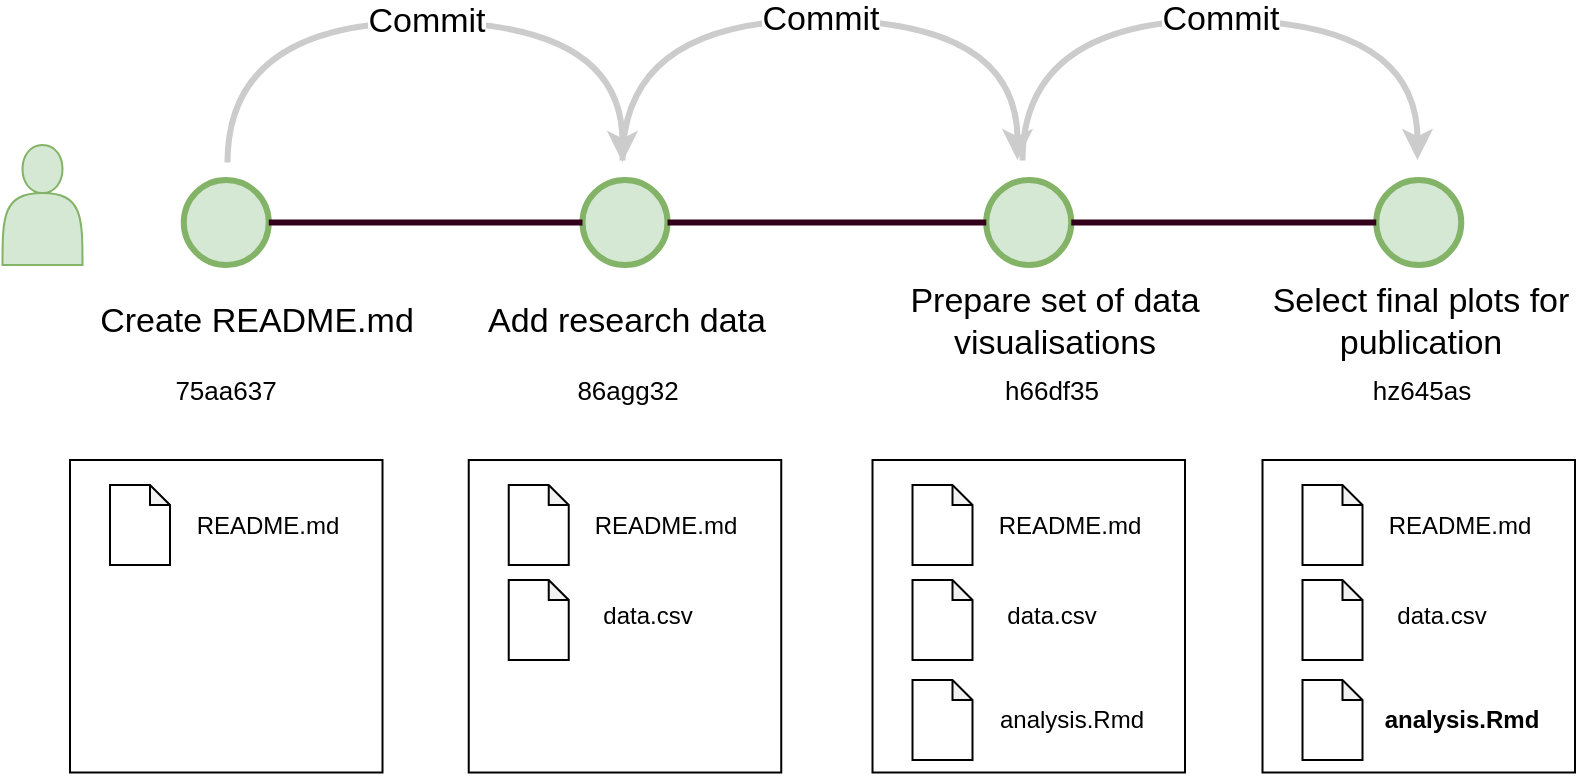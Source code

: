 <mxfile version="16.6.4" type="github">
  <diagram id="gvoLgG6yTeL6SVcAh0r7" name="Page-1">
    <mxGraphModel dx="1426" dy="751" grid="1" gridSize="10" guides="1" tooltips="1" connect="1" arrows="1" fold="1" page="1" pageScale="1" pageWidth="850" pageHeight="1100" math="0" shadow="0">
      <root>
        <mxCell id="0" />
        <mxCell id="1" parent="0" />
        <mxCell id="ydx5_YGaMMB3H7FObDQQ-2" value="" style="shape=actor;whiteSpace=wrap;html=1;fillColor=#d5e8d4;strokeColor=#82b366;" vertex="1" parent="1">
          <mxGeometry x="15.25" y="172.5" width="40" height="60" as="geometry" />
        </mxCell>
        <mxCell id="ydx5_YGaMMB3H7FObDQQ-3" value="" style="whiteSpace=wrap;html=1;aspect=fixed;" vertex="1" parent="1">
          <mxGeometry x="49" y="330" width="156.25" height="156.25" as="geometry" />
        </mxCell>
        <mxCell id="ydx5_YGaMMB3H7FObDQQ-5" value="" style="shape=note;whiteSpace=wrap;html=1;backgroundOutline=1;darkOpacity=0.05;size=10;" vertex="1" parent="1">
          <mxGeometry x="69" y="342.5" width="30" height="40" as="geometry" />
        </mxCell>
        <mxCell id="ydx5_YGaMMB3H7FObDQQ-8" value="README.md" style="text;html=1;strokeColor=none;fillColor=none;align=center;verticalAlign=middle;whiteSpace=wrap;rounded=0;" vertex="1" parent="1">
          <mxGeometry x="117.75" y="350" width="60" height="25" as="geometry" />
        </mxCell>
        <mxCell id="ydx5_YGaMMB3H7FObDQQ-13" value="" style="ellipse;whiteSpace=wrap;html=1;aspect=fixed;fillColor=#d5e8d4;strokeColor=#82b366;strokeWidth=3;" vertex="1" parent="1">
          <mxGeometry x="105.88" y="190" width="42.5" height="42.5" as="geometry" />
        </mxCell>
        <mxCell id="ydx5_YGaMMB3H7FObDQQ-19" value="Create README.md" style="text;html=1;strokeColor=none;fillColor=none;align=center;verticalAlign=middle;whiteSpace=wrap;rounded=0;fontSize=17;" vertex="1" parent="1">
          <mxGeometry x="55.25" y="246.25" width="174.75" height="30" as="geometry" />
        </mxCell>
        <mxCell id="ydx5_YGaMMB3H7FObDQQ-20" value="" style="ellipse;whiteSpace=wrap;html=1;aspect=fixed;fillColor=#d5e8d4;strokeColor=#82b366;strokeWidth=3;" vertex="1" parent="1">
          <mxGeometry x="305.25" y="190" width="42.5" height="42.5" as="geometry" />
        </mxCell>
        <mxCell id="ydx5_YGaMMB3H7FObDQQ-23" value="" style="whiteSpace=wrap;html=1;aspect=fixed;" vertex="1" parent="1">
          <mxGeometry x="248.37" y="330.01" width="156.25" height="156.25" as="geometry" />
        </mxCell>
        <mxCell id="ydx5_YGaMMB3H7FObDQQ-24" value="" style="shape=note;whiteSpace=wrap;html=1;backgroundOutline=1;darkOpacity=0.05;size=10;" vertex="1" parent="1">
          <mxGeometry x="268.37" y="390.01" width="30" height="40" as="geometry" />
        </mxCell>
        <mxCell id="ydx5_YGaMMB3H7FObDQQ-25" value="" style="shape=note;whiteSpace=wrap;html=1;backgroundOutline=1;darkOpacity=0.05;size=10;" vertex="1" parent="1">
          <mxGeometry x="268.37" y="342.51" width="30" height="40" as="geometry" />
        </mxCell>
        <mxCell id="ydx5_YGaMMB3H7FObDQQ-27" value="&lt;div&gt;data.csv&lt;/div&gt;" style="text;html=1;strokeColor=none;fillColor=none;align=center;verticalAlign=middle;whiteSpace=wrap;rounded=0;" vertex="1" parent="1">
          <mxGeometry x="308.37" y="393.14" width="60" height="30" as="geometry" />
        </mxCell>
        <mxCell id="ydx5_YGaMMB3H7FObDQQ-28" value="README.md" style="text;html=1;strokeColor=none;fillColor=none;align=center;verticalAlign=middle;whiteSpace=wrap;rounded=0;" vertex="1" parent="1">
          <mxGeometry x="317.12" y="350.01" width="60" height="25" as="geometry" />
        </mxCell>
        <mxCell id="ydx5_YGaMMB3H7FObDQQ-30" value="" style="whiteSpace=wrap;html=1;aspect=fixed;" vertex="1" parent="1">
          <mxGeometry x="450.25" y="330" width="156.25" height="156.25" as="geometry" />
        </mxCell>
        <mxCell id="ydx5_YGaMMB3H7FObDQQ-31" value="" style="shape=note;whiteSpace=wrap;html=1;backgroundOutline=1;darkOpacity=0.05;size=10;" vertex="1" parent="1">
          <mxGeometry x="470.25" y="390" width="30" height="40" as="geometry" />
        </mxCell>
        <mxCell id="ydx5_YGaMMB3H7FObDQQ-32" value="" style="shape=note;whiteSpace=wrap;html=1;backgroundOutline=1;darkOpacity=0.05;size=10;" vertex="1" parent="1">
          <mxGeometry x="470.25" y="342.5" width="30" height="40" as="geometry" />
        </mxCell>
        <mxCell id="ydx5_YGaMMB3H7FObDQQ-33" value="" style="shape=note;whiteSpace=wrap;html=1;backgroundOutline=1;darkOpacity=0.05;size=10;" vertex="1" parent="1">
          <mxGeometry x="470.25" y="440" width="30" height="40" as="geometry" />
        </mxCell>
        <mxCell id="ydx5_YGaMMB3H7FObDQQ-34" value="&lt;div&gt;data.csv&lt;/div&gt;" style="text;html=1;strokeColor=none;fillColor=none;align=center;verticalAlign=middle;whiteSpace=wrap;rounded=0;" vertex="1" parent="1">
          <mxGeometry x="510.25" y="393.13" width="60" height="30" as="geometry" />
        </mxCell>
        <mxCell id="ydx5_YGaMMB3H7FObDQQ-35" value="README.md" style="text;html=1;strokeColor=none;fillColor=none;align=center;verticalAlign=middle;whiteSpace=wrap;rounded=0;" vertex="1" parent="1">
          <mxGeometry x="519" y="350" width="60" height="25" as="geometry" />
        </mxCell>
        <mxCell id="ydx5_YGaMMB3H7FObDQQ-36" value="analysis.Rmd" style="text;html=1;strokeColor=none;fillColor=none;align=center;verticalAlign=middle;whiteSpace=wrap;rounded=0;" vertex="1" parent="1">
          <mxGeometry x="520.25" y="447.5" width="60" height="25" as="geometry" />
        </mxCell>
        <mxCell id="ydx5_YGaMMB3H7FObDQQ-44" value="" style="ellipse;whiteSpace=wrap;html=1;aspect=fixed;fillColor=#d5e8d4;strokeColor=#82b366;strokeWidth=3;" vertex="1" parent="1">
          <mxGeometry x="507.13" y="190" width="42.5" height="42.5" as="geometry" />
        </mxCell>
        <mxCell id="ydx5_YGaMMB3H7FObDQQ-45" value="" style="endArrow=none;html=1;rounded=0;exitX=1;exitY=0.5;exitDx=0;exitDy=0;fillColor=#d5e8d4;strokeColor=#33001A;entryX=0;entryY=0.5;entryDx=0;entryDy=0;strokeWidth=3;" edge="1" parent="1" source="ydx5_YGaMMB3H7FObDQQ-20" target="ydx5_YGaMMB3H7FObDQQ-44">
          <mxGeometry width="50" height="50" relative="1" as="geometry">
            <mxPoint x="362.13" y="210.75" as="sourcePoint" />
            <mxPoint x="475.25" y="196.25" as="targetPoint" />
          </mxGeometry>
        </mxCell>
        <mxCell id="ydx5_YGaMMB3H7FObDQQ-46" value="Add research data" style="text;html=1;strokeColor=none;fillColor=none;align=center;verticalAlign=middle;whiteSpace=wrap;rounded=0;fontSize=17;" vertex="1" parent="1">
          <mxGeometry x="249.62" y="246.25" width="155" height="30" as="geometry" />
        </mxCell>
        <mxCell id="ydx5_YGaMMB3H7FObDQQ-47" value="Prepare set of data visualisations" style="text;html=1;strokeColor=none;fillColor=none;align=center;verticalAlign=middle;whiteSpace=wrap;rounded=0;fontSize=17;" vertex="1" parent="1">
          <mxGeometry x="451.5" y="246.25" width="178.5" height="30" as="geometry" />
        </mxCell>
        <mxCell id="ydx5_YGaMMB3H7FObDQQ-50" value="" style="endArrow=none;html=1;rounded=0;exitX=1;exitY=0.5;exitDx=0;exitDy=0;fillColor=#d5e8d4;strokeColor=#33001A;entryX=0;entryY=0.5;entryDx=0;entryDy=0;strokeWidth=3;" edge="1" parent="1" source="ydx5_YGaMMB3H7FObDQQ-13" target="ydx5_YGaMMB3H7FObDQQ-20">
          <mxGeometry width="50" height="50" relative="1" as="geometry">
            <mxPoint x="357.75" y="221.25" as="sourcePoint" />
            <mxPoint x="517.13" y="221.25" as="targetPoint" />
          </mxGeometry>
        </mxCell>
        <mxCell id="ydx5_YGaMMB3H7FObDQQ-69" value="" style="whiteSpace=wrap;html=1;aspect=fixed;" vertex="1" parent="1">
          <mxGeometry x="645.25" y="330" width="156.25" height="156.25" as="geometry" />
        </mxCell>
        <mxCell id="ydx5_YGaMMB3H7FObDQQ-70" value="" style="shape=note;whiteSpace=wrap;html=1;backgroundOutline=1;darkOpacity=0.05;size=10;" vertex="1" parent="1">
          <mxGeometry x="665.25" y="390" width="30" height="40" as="geometry" />
        </mxCell>
        <mxCell id="ydx5_YGaMMB3H7FObDQQ-71" value="" style="shape=note;whiteSpace=wrap;html=1;backgroundOutline=1;darkOpacity=0.05;size=10;" vertex="1" parent="1">
          <mxGeometry x="665.25" y="342.5" width="30" height="40" as="geometry" />
        </mxCell>
        <mxCell id="ydx5_YGaMMB3H7FObDQQ-72" value="" style="shape=note;whiteSpace=wrap;html=1;backgroundOutline=1;darkOpacity=0.05;size=10;" vertex="1" parent="1">
          <mxGeometry x="665.25" y="440" width="30" height="40" as="geometry" />
        </mxCell>
        <mxCell id="ydx5_YGaMMB3H7FObDQQ-73" value="&lt;div&gt;data.csv&lt;/div&gt;" style="text;html=1;strokeColor=none;fillColor=none;align=center;verticalAlign=middle;whiteSpace=wrap;rounded=0;" vertex="1" parent="1">
          <mxGeometry x="705.25" y="393.13" width="60" height="30" as="geometry" />
        </mxCell>
        <mxCell id="ydx5_YGaMMB3H7FObDQQ-74" value="README.md" style="text;html=1;strokeColor=none;fillColor=none;align=center;verticalAlign=middle;whiteSpace=wrap;rounded=0;" vertex="1" parent="1">
          <mxGeometry x="714" y="350" width="60" height="25" as="geometry" />
        </mxCell>
        <mxCell id="ydx5_YGaMMB3H7FObDQQ-75" value="analysis.Rmd" style="text;html=1;strokeColor=none;fillColor=none;align=center;verticalAlign=middle;whiteSpace=wrap;rounded=0;fontStyle=1" vertex="1" parent="1">
          <mxGeometry x="715.25" y="447.5" width="60" height="25" as="geometry" />
        </mxCell>
        <mxCell id="ydx5_YGaMMB3H7FObDQQ-76" value="" style="ellipse;whiteSpace=wrap;html=1;aspect=fixed;fillColor=#d5e8d4;strokeColor=#82b366;strokeWidth=3;" vertex="1" parent="1">
          <mxGeometry x="702.13" y="190" width="42.5" height="42.5" as="geometry" />
        </mxCell>
        <mxCell id="ydx5_YGaMMB3H7FObDQQ-77" value="" style="endArrow=none;html=1;rounded=0;fillColor=#d5e8d4;strokeColor=#33001A;strokeWidth=3;entryX=0;entryY=0.5;entryDx=0;entryDy=0;exitX=1;exitY=0.5;exitDx=0;exitDy=0;" edge="1" parent="1" source="ydx5_YGaMMB3H7FObDQQ-44" target="ydx5_YGaMMB3H7FObDQQ-76">
          <mxGeometry width="50" height="50" relative="1" as="geometry">
            <mxPoint x="575.25" y="220" as="sourcePoint" />
            <mxPoint x="705.25" y="210" as="targetPoint" />
          </mxGeometry>
        </mxCell>
        <mxCell id="ydx5_YGaMMB3H7FObDQQ-78" value="Select final plots for publication" style="text;html=1;strokeColor=none;fillColor=none;align=center;verticalAlign=middle;whiteSpace=wrap;rounded=0;fontSize=17;" vertex="1" parent="1">
          <mxGeometry x="646.5" y="246.25" width="155" height="30" as="geometry" />
        </mxCell>
        <mxCell id="ydx5_YGaMMB3H7FObDQQ-84" value="" style="endArrow=classic;html=1;rounded=0;fontSize=17;strokeColor=#CCCCCC;strokeWidth=3;edgeStyle=orthogonalEdgeStyle;elbow=vertical;curved=1;" edge="1" parent="1">
          <mxGeometry relative="1" as="geometry">
            <mxPoint x="127.75" y="181.25" as="sourcePoint" />
            <mxPoint x="325.25" y="181" as="targetPoint" />
            <Array as="points">
              <mxPoint x="128.25" y="111" />
              <mxPoint x="325.25" y="111" />
              <mxPoint x="325.25" y="181" />
            </Array>
          </mxGeometry>
        </mxCell>
        <mxCell id="ydx5_YGaMMB3H7FObDQQ-85" value="Commit" style="edgeLabel;resizable=0;html=1;align=center;verticalAlign=middle;fontSize=17;strokeWidth=3;fillColor=#FFFFFF;" connectable="0" vertex="1" parent="ydx5_YGaMMB3H7FObDQQ-84">
          <mxGeometry relative="1" as="geometry" />
        </mxCell>
        <mxCell id="ydx5_YGaMMB3H7FObDQQ-88" value="" style="endArrow=classic;html=1;rounded=0;fontSize=17;strokeColor=#CCCCCC;strokeWidth=3;edgeStyle=orthogonalEdgeStyle;elbow=vertical;curved=1;" edge="1" parent="1">
          <mxGeometry relative="1" as="geometry">
            <mxPoint x="325.25" y="180.25" as="sourcePoint" />
            <mxPoint x="522.75" y="180" as="targetPoint" />
            <Array as="points">
              <mxPoint x="325.75" y="110" />
              <mxPoint x="522.75" y="110" />
              <mxPoint x="522.75" y="180" />
            </Array>
          </mxGeometry>
        </mxCell>
        <mxCell id="ydx5_YGaMMB3H7FObDQQ-89" value="Commit" style="edgeLabel;resizable=0;html=1;align=center;verticalAlign=middle;fontSize=17;strokeWidth=3;fillColor=#FFFFFF;" connectable="0" vertex="1" parent="ydx5_YGaMMB3H7FObDQQ-88">
          <mxGeometry relative="1" as="geometry" />
        </mxCell>
        <mxCell id="ydx5_YGaMMB3H7FObDQQ-90" value="" style="endArrow=classic;html=1;rounded=0;fontSize=17;strokeColor=#CCCCCC;strokeWidth=3;edgeStyle=orthogonalEdgeStyle;elbow=vertical;curved=1;" edge="1" parent="1">
          <mxGeometry relative="1" as="geometry">
            <mxPoint x="525.25" y="180.25" as="sourcePoint" />
            <mxPoint x="722.75" y="180" as="targetPoint" />
            <Array as="points">
              <mxPoint x="525.75" y="110" />
              <mxPoint x="722.75" y="110" />
              <mxPoint x="722.75" y="180" />
            </Array>
          </mxGeometry>
        </mxCell>
        <mxCell id="ydx5_YGaMMB3H7FObDQQ-91" value="Commit" style="edgeLabel;resizable=0;html=1;align=center;verticalAlign=middle;fontSize=17;strokeWidth=3;fillColor=#FFFFFF;" connectable="0" vertex="1" parent="ydx5_YGaMMB3H7FObDQQ-90">
          <mxGeometry relative="1" as="geometry" />
        </mxCell>
        <mxCell id="ydx5_YGaMMB3H7FObDQQ-92" value="&lt;div style=&quot;font-size: 13px;&quot;&gt;75aa637&lt;/div&gt;" style="text;html=1;strokeColor=none;fillColor=none;align=center;verticalAlign=middle;whiteSpace=wrap;rounded=0;fontSize=13;" vertex="1" parent="1">
          <mxGeometry x="97.12" y="280" width="60" height="30" as="geometry" />
        </mxCell>
        <mxCell id="ydx5_YGaMMB3H7FObDQQ-93" value="&lt;div style=&quot;font-size: 13px;&quot;&gt;86agg32&lt;/div&gt;" style="text;html=1;strokeColor=none;fillColor=none;align=center;verticalAlign=middle;whiteSpace=wrap;rounded=0;fontSize=13;" vertex="1" parent="1">
          <mxGeometry x="298.37" y="280" width="60" height="30" as="geometry" />
        </mxCell>
        <mxCell id="ydx5_YGaMMB3H7FObDQQ-94" value="h66df35" style="text;html=1;strokeColor=none;fillColor=none;align=center;verticalAlign=middle;whiteSpace=wrap;rounded=0;fontSize=13;" vertex="1" parent="1">
          <mxGeometry x="510.25" y="280" width="60" height="30" as="geometry" />
        </mxCell>
        <mxCell id="ydx5_YGaMMB3H7FObDQQ-95" value="hz645as" style="text;html=1;strokeColor=none;fillColor=none;align=center;verticalAlign=middle;whiteSpace=wrap;rounded=0;fontSize=13;" vertex="1" parent="1">
          <mxGeometry x="695.25" y="280" width="60" height="30" as="geometry" />
        </mxCell>
      </root>
    </mxGraphModel>
  </diagram>
</mxfile>
